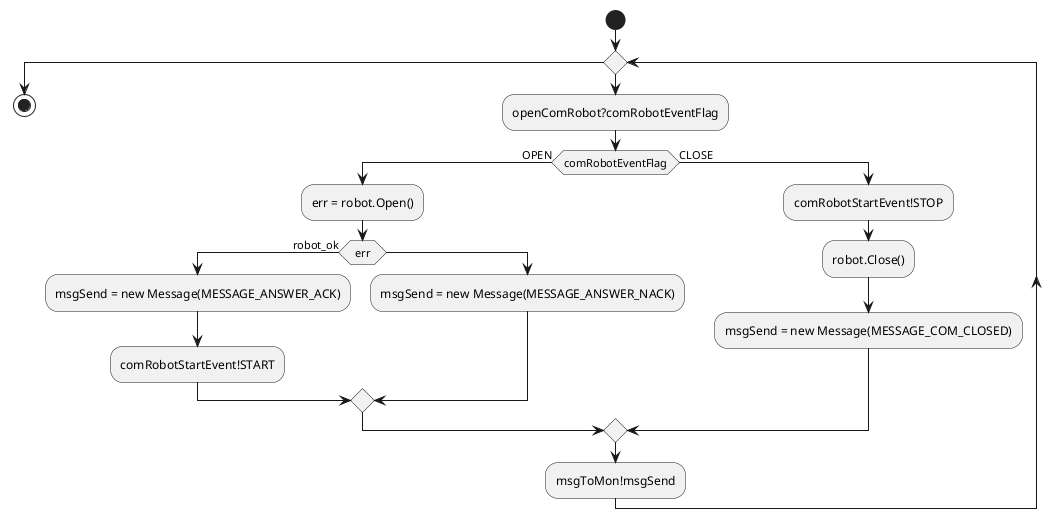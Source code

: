 @startuml th_com_robot

skinparam monochrome true

start

while( )
    :openComRobot?comRobotEventFlag;
    if (comRobotEventFlag) then (OPEN)
    :err = robot.Open();
        if (err) then (robot_ok)
        :msgSend = new Message(MESSAGE_ANSWER_ACK);
        :comRobotStartEvent!START;
        else
            :msgSend = new Message(MESSAGE_ANSWER_NACK);
        endif
    else (CLOSE)
        :comRobotStartEvent!STOP;
        :robot.Close();
        :msgSend = new Message(MESSAGE_COM_CLOSED);
        
        'Check message type
    endif
    :msgToMon!msgSend;
endwhile
stop
@enduml
